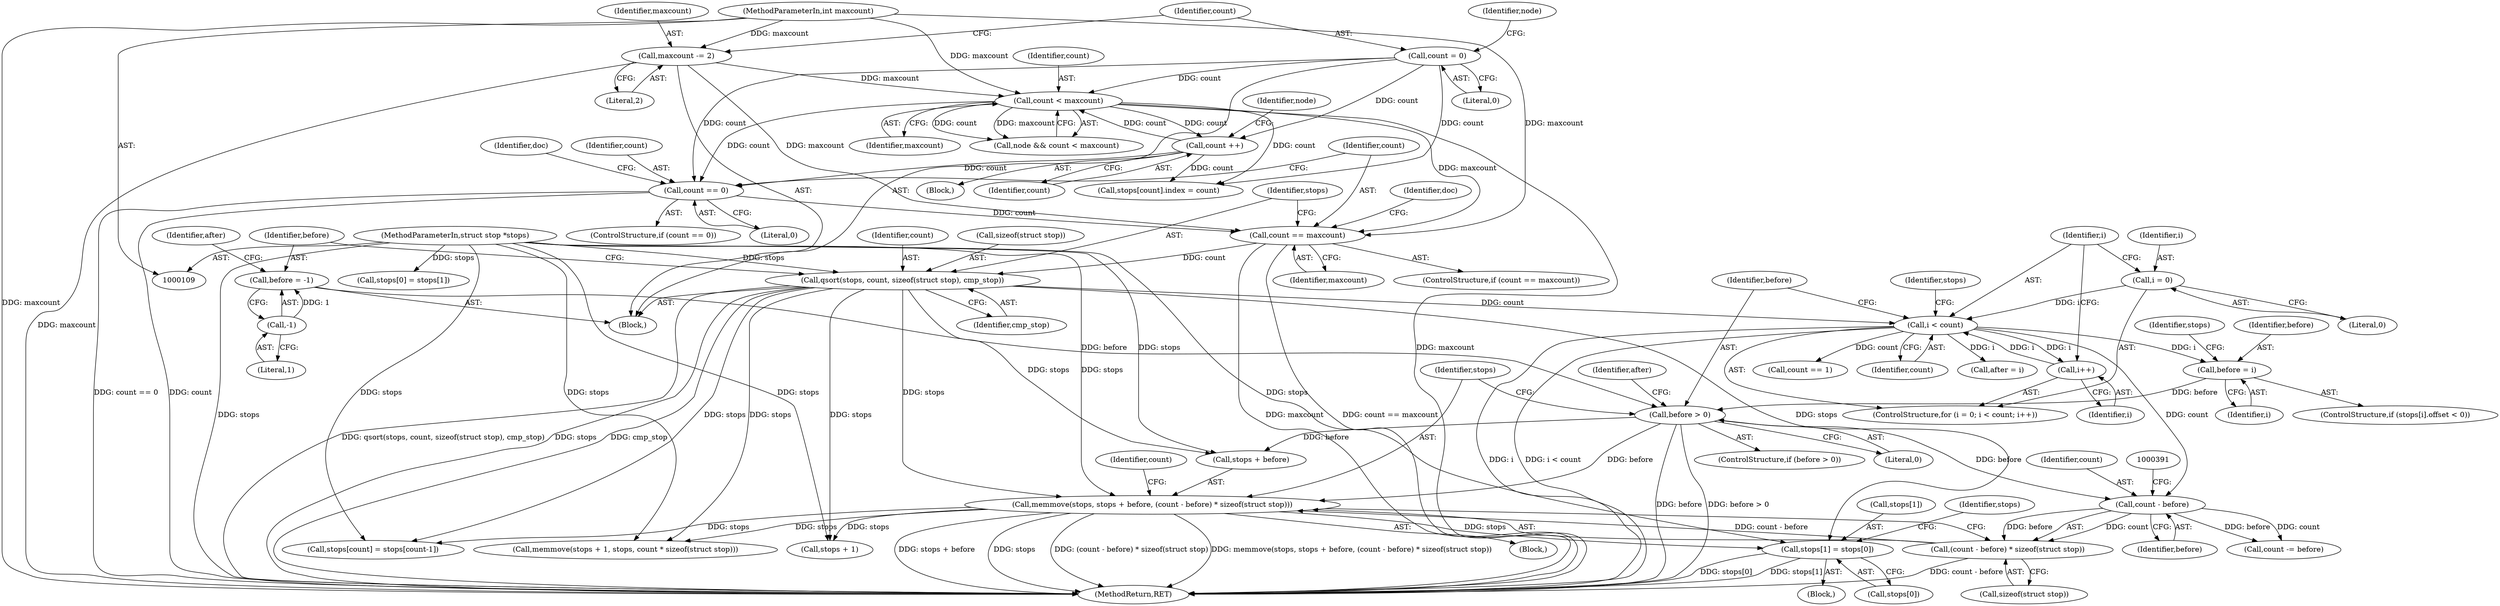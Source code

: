 digraph "0_ghostscript_60dabde18d7fe12b19da8b509bdfee9cc886aafc_2@array" {
"1000409" [label="(Call,stops[1] = stops[0])"];
"1000328" [label="(Call,qsort(stops, count, sizeof(struct stop), cmp_stop))"];
"1000113" [label="(MethodParameterIn,struct stop *stops)"];
"1000320" [label="(Call,count == maxcount)"];
"1000238" [label="(Call,count == 0)"];
"1000126" [label="(Call,count = 0)"];
"1000132" [label="(Call,count < maxcount)"];
"1000231" [label="(Call,count ++)"];
"1000123" [label="(Call,maxcount -= 2)"];
"1000114" [label="(MethodParameterIn,int maxcount)"];
"1000381" [label="(Call,memmove(stops, stops + before, (count - before) * sizeof(struct stop)))"];
"1000377" [label="(Call,before > 0)"];
"1000360" [label="(Call,before = i)"];
"1000346" [label="(Call,i < count)"];
"1000343" [label="(Call,i = 0)"];
"1000349" [label="(Call,i++)"];
"1000334" [label="(Call,before = -1)"];
"1000336" [label="(Call,-1)"];
"1000386" [label="(Call,(count - before) * sizeof(struct stop))"];
"1000387" [label="(Call,count - before)"];
"1000348" [label="(Identifier,count)"];
"1000325" [label="(Identifier,doc)"];
"1000387" [label="(Call,count - before)"];
"1000388" [label="(Identifier,count)"];
"1000126" [label="(Call,count = 0)"];
"1000382" [label="(Identifier,stops)"];
"1000413" [label="(Call,stops[0])"];
"1000750" [label="(MethodReturn,RET)"];
"1000330" [label="(Identifier,count)"];
"1000321" [label="(Identifier,count)"];
"1000319" [label="(ControlStructure,if (count == maxcount))"];
"1000128" [label="(Literal,0)"];
"1000376" [label="(ControlStructure,if (before > 0))"];
"1000349" [label="(Call,i++)"];
"1000345" [label="(Literal,0)"];
"1000730" [label="(Call,stops[count] = stops[count-1])"];
"1000362" [label="(Identifier,i)"];
"1000334" [label="(Call,before = -1)"];
"1000335" [label="(Identifier,before)"];
"1000232" [label="(Identifier,count)"];
"1000367" [label="(Identifier,stops)"];
"1000130" [label="(Call,node && count < maxcount)"];
"1000331" [label="(Call,sizeof(struct stop))"];
"1000386" [label="(Call,(count - before) * sizeof(struct stop))"];
"1000360" [label="(Call,before = i)"];
"1000372" [label="(Call,after = i)"];
"1000381" [label="(Call,memmove(stops, stops + before, (count - before) * sizeof(struct stop)))"];
"1000380" [label="(Block,)"];
"1000694" [label="(Call,memmove(stops + 1, stops, count * sizeof(struct stop)))"];
"1000695" [label="(Call,stops + 1)"];
"1000113" [label="(MethodParameterIn,struct stop *stops)"];
"1000337" [label="(Literal,1)"];
"1000390" [label="(Call,sizeof(struct stop))"];
"1000346" [label="(Call,i < count)"];
"1000342" [label="(ControlStructure,for (i = 0; i < count; i++))"];
"1000409" [label="(Call,stops[1] = stops[0])"];
"1000419" [label="(Identifier,stops)"];
"1000320" [label="(Call,count == maxcount)"];
"1000237" [label="(ControlStructure,if (count == 0))"];
"1000124" [label="(Identifier,maxcount)"];
"1000410" [label="(Call,stops[1])"];
"1000240" [label="(Literal,0)"];
"1000133" [label="(Identifier,count)"];
"1000131" [label="(Identifier,node)"];
"1000393" [label="(Identifier,count)"];
"1000159" [label="(Block,)"];
"1000125" [label="(Literal,2)"];
"1000127" [label="(Identifier,count)"];
"1000344" [label="(Identifier,i)"];
"1000377" [label="(Call,before > 0)"];
"1000389" [label="(Identifier,before)"];
"1000168" [label="(Call,stops[count].index = count)"];
"1000322" [label="(Identifier,maxcount)"];
"1000397" [label="(Identifier,after)"];
"1000244" [label="(Identifier,doc)"];
"1000329" [label="(Identifier,stops)"];
"1000347" [label="(Identifier,i)"];
"1000350" [label="(Identifier,i)"];
"1000238" [label="(Call,count == 0)"];
"1000115" [label="(Block,)"];
"1000383" [label="(Call,stops + before)"];
"1000408" [label="(Block,)"];
"1000134" [label="(Identifier,maxcount)"];
"1000132" [label="(Call,count < maxcount)"];
"1000114" [label="(MethodParameterIn,int maxcount)"];
"1000231" [label="(Call,count ++)"];
"1000343" [label="(Call,i = 0)"];
"1000333" [label="(Identifier,cmp_stop)"];
"1000361" [label="(Identifier,before)"];
"1000234" [label="(Identifier,node)"];
"1000356" [label="(Identifier,stops)"];
"1000336" [label="(Call,-1)"];
"1000339" [label="(Identifier,after)"];
"1000328" [label="(Call,qsort(stops, count, sizeof(struct stop), cmp_stop))"];
"1000703" [label="(Call,stops[0] = stops[1])"];
"1000379" [label="(Literal,0)"];
"1000352" [label="(ControlStructure,if (stops[i].offset < 0))"];
"1000378" [label="(Identifier,before)"];
"1000123" [label="(Call,maxcount -= 2)"];
"1000405" [label="(Call,count == 1)"];
"1000239" [label="(Identifier,count)"];
"1000392" [label="(Call,count -= before)"];
"1000409" -> "1000408"  [label="AST: "];
"1000409" -> "1000413"  [label="CFG: "];
"1000410" -> "1000409"  [label="AST: "];
"1000413" -> "1000409"  [label="AST: "];
"1000419" -> "1000409"  [label="CFG: "];
"1000409" -> "1000750"  [label="DDG: stops[0]"];
"1000409" -> "1000750"  [label="DDG: stops[1]"];
"1000328" -> "1000409"  [label="DDG: stops"];
"1000381" -> "1000409"  [label="DDG: stops"];
"1000113" -> "1000409"  [label="DDG: stops"];
"1000328" -> "1000115"  [label="AST: "];
"1000328" -> "1000333"  [label="CFG: "];
"1000329" -> "1000328"  [label="AST: "];
"1000330" -> "1000328"  [label="AST: "];
"1000331" -> "1000328"  [label="AST: "];
"1000333" -> "1000328"  [label="AST: "];
"1000335" -> "1000328"  [label="CFG: "];
"1000328" -> "1000750"  [label="DDG: cmp_stop"];
"1000328" -> "1000750"  [label="DDG: qsort(stops, count, sizeof(struct stop), cmp_stop)"];
"1000328" -> "1000750"  [label="DDG: stops"];
"1000113" -> "1000328"  [label="DDG: stops"];
"1000320" -> "1000328"  [label="DDG: count"];
"1000328" -> "1000346"  [label="DDG: count"];
"1000328" -> "1000381"  [label="DDG: stops"];
"1000328" -> "1000383"  [label="DDG: stops"];
"1000328" -> "1000694"  [label="DDG: stops"];
"1000328" -> "1000695"  [label="DDG: stops"];
"1000328" -> "1000730"  [label="DDG: stops"];
"1000113" -> "1000109"  [label="AST: "];
"1000113" -> "1000750"  [label="DDG: stops"];
"1000113" -> "1000381"  [label="DDG: stops"];
"1000113" -> "1000383"  [label="DDG: stops"];
"1000113" -> "1000694"  [label="DDG: stops"];
"1000113" -> "1000695"  [label="DDG: stops"];
"1000113" -> "1000703"  [label="DDG: stops"];
"1000113" -> "1000730"  [label="DDG: stops"];
"1000320" -> "1000319"  [label="AST: "];
"1000320" -> "1000322"  [label="CFG: "];
"1000321" -> "1000320"  [label="AST: "];
"1000322" -> "1000320"  [label="AST: "];
"1000325" -> "1000320"  [label="CFG: "];
"1000329" -> "1000320"  [label="CFG: "];
"1000320" -> "1000750"  [label="DDG: maxcount"];
"1000320" -> "1000750"  [label="DDG: count == maxcount"];
"1000238" -> "1000320"  [label="DDG: count"];
"1000132" -> "1000320"  [label="DDG: maxcount"];
"1000123" -> "1000320"  [label="DDG: maxcount"];
"1000114" -> "1000320"  [label="DDG: maxcount"];
"1000238" -> "1000237"  [label="AST: "];
"1000238" -> "1000240"  [label="CFG: "];
"1000239" -> "1000238"  [label="AST: "];
"1000240" -> "1000238"  [label="AST: "];
"1000244" -> "1000238"  [label="CFG: "];
"1000321" -> "1000238"  [label="CFG: "];
"1000238" -> "1000750"  [label="DDG: count"];
"1000238" -> "1000750"  [label="DDG: count == 0"];
"1000126" -> "1000238"  [label="DDG: count"];
"1000132" -> "1000238"  [label="DDG: count"];
"1000231" -> "1000238"  [label="DDG: count"];
"1000126" -> "1000115"  [label="AST: "];
"1000126" -> "1000128"  [label="CFG: "];
"1000127" -> "1000126"  [label="AST: "];
"1000128" -> "1000126"  [label="AST: "];
"1000131" -> "1000126"  [label="CFG: "];
"1000126" -> "1000132"  [label="DDG: count"];
"1000126" -> "1000168"  [label="DDG: count"];
"1000126" -> "1000231"  [label="DDG: count"];
"1000132" -> "1000130"  [label="AST: "];
"1000132" -> "1000134"  [label="CFG: "];
"1000133" -> "1000132"  [label="AST: "];
"1000134" -> "1000132"  [label="AST: "];
"1000130" -> "1000132"  [label="CFG: "];
"1000132" -> "1000750"  [label="DDG: maxcount"];
"1000132" -> "1000130"  [label="DDG: count"];
"1000132" -> "1000130"  [label="DDG: maxcount"];
"1000231" -> "1000132"  [label="DDG: count"];
"1000123" -> "1000132"  [label="DDG: maxcount"];
"1000114" -> "1000132"  [label="DDG: maxcount"];
"1000132" -> "1000168"  [label="DDG: count"];
"1000132" -> "1000231"  [label="DDG: count"];
"1000231" -> "1000159"  [label="AST: "];
"1000231" -> "1000232"  [label="CFG: "];
"1000232" -> "1000231"  [label="AST: "];
"1000234" -> "1000231"  [label="CFG: "];
"1000231" -> "1000168"  [label="DDG: count"];
"1000123" -> "1000115"  [label="AST: "];
"1000123" -> "1000125"  [label="CFG: "];
"1000124" -> "1000123"  [label="AST: "];
"1000125" -> "1000123"  [label="AST: "];
"1000127" -> "1000123"  [label="CFG: "];
"1000123" -> "1000750"  [label="DDG: maxcount"];
"1000114" -> "1000123"  [label="DDG: maxcount"];
"1000114" -> "1000109"  [label="AST: "];
"1000114" -> "1000750"  [label="DDG: maxcount"];
"1000381" -> "1000380"  [label="AST: "];
"1000381" -> "1000386"  [label="CFG: "];
"1000382" -> "1000381"  [label="AST: "];
"1000383" -> "1000381"  [label="AST: "];
"1000386" -> "1000381"  [label="AST: "];
"1000393" -> "1000381"  [label="CFG: "];
"1000381" -> "1000750"  [label="DDG: stops + before"];
"1000381" -> "1000750"  [label="DDG: stops"];
"1000381" -> "1000750"  [label="DDG: (count - before) * sizeof(struct stop)"];
"1000381" -> "1000750"  [label="DDG: memmove(stops, stops + before, (count - before) * sizeof(struct stop))"];
"1000377" -> "1000381"  [label="DDG: before"];
"1000386" -> "1000381"  [label="DDG: count - before"];
"1000381" -> "1000694"  [label="DDG: stops"];
"1000381" -> "1000695"  [label="DDG: stops"];
"1000381" -> "1000730"  [label="DDG: stops"];
"1000377" -> "1000376"  [label="AST: "];
"1000377" -> "1000379"  [label="CFG: "];
"1000378" -> "1000377"  [label="AST: "];
"1000379" -> "1000377"  [label="AST: "];
"1000382" -> "1000377"  [label="CFG: "];
"1000397" -> "1000377"  [label="CFG: "];
"1000377" -> "1000750"  [label="DDG: before > 0"];
"1000377" -> "1000750"  [label="DDG: before"];
"1000360" -> "1000377"  [label="DDG: before"];
"1000334" -> "1000377"  [label="DDG: before"];
"1000377" -> "1000383"  [label="DDG: before"];
"1000377" -> "1000387"  [label="DDG: before"];
"1000360" -> "1000352"  [label="AST: "];
"1000360" -> "1000362"  [label="CFG: "];
"1000361" -> "1000360"  [label="AST: "];
"1000362" -> "1000360"  [label="AST: "];
"1000367" -> "1000360"  [label="CFG: "];
"1000346" -> "1000360"  [label="DDG: i"];
"1000346" -> "1000342"  [label="AST: "];
"1000346" -> "1000348"  [label="CFG: "];
"1000347" -> "1000346"  [label="AST: "];
"1000348" -> "1000346"  [label="AST: "];
"1000356" -> "1000346"  [label="CFG: "];
"1000378" -> "1000346"  [label="CFG: "];
"1000346" -> "1000750"  [label="DDG: i"];
"1000346" -> "1000750"  [label="DDG: i < count"];
"1000343" -> "1000346"  [label="DDG: i"];
"1000349" -> "1000346"  [label="DDG: i"];
"1000346" -> "1000349"  [label="DDG: i"];
"1000346" -> "1000372"  [label="DDG: i"];
"1000346" -> "1000387"  [label="DDG: count"];
"1000346" -> "1000405"  [label="DDG: count"];
"1000343" -> "1000342"  [label="AST: "];
"1000343" -> "1000345"  [label="CFG: "];
"1000344" -> "1000343"  [label="AST: "];
"1000345" -> "1000343"  [label="AST: "];
"1000347" -> "1000343"  [label="CFG: "];
"1000349" -> "1000342"  [label="AST: "];
"1000349" -> "1000350"  [label="CFG: "];
"1000350" -> "1000349"  [label="AST: "];
"1000347" -> "1000349"  [label="CFG: "];
"1000334" -> "1000115"  [label="AST: "];
"1000334" -> "1000336"  [label="CFG: "];
"1000335" -> "1000334"  [label="AST: "];
"1000336" -> "1000334"  [label="AST: "];
"1000339" -> "1000334"  [label="CFG: "];
"1000336" -> "1000334"  [label="DDG: 1"];
"1000336" -> "1000337"  [label="CFG: "];
"1000337" -> "1000336"  [label="AST: "];
"1000386" -> "1000390"  [label="CFG: "];
"1000387" -> "1000386"  [label="AST: "];
"1000390" -> "1000386"  [label="AST: "];
"1000386" -> "1000750"  [label="DDG: count - before"];
"1000387" -> "1000386"  [label="DDG: count"];
"1000387" -> "1000386"  [label="DDG: before"];
"1000387" -> "1000389"  [label="CFG: "];
"1000388" -> "1000387"  [label="AST: "];
"1000389" -> "1000387"  [label="AST: "];
"1000391" -> "1000387"  [label="CFG: "];
"1000387" -> "1000392"  [label="DDG: before"];
"1000387" -> "1000392"  [label="DDG: count"];
}
